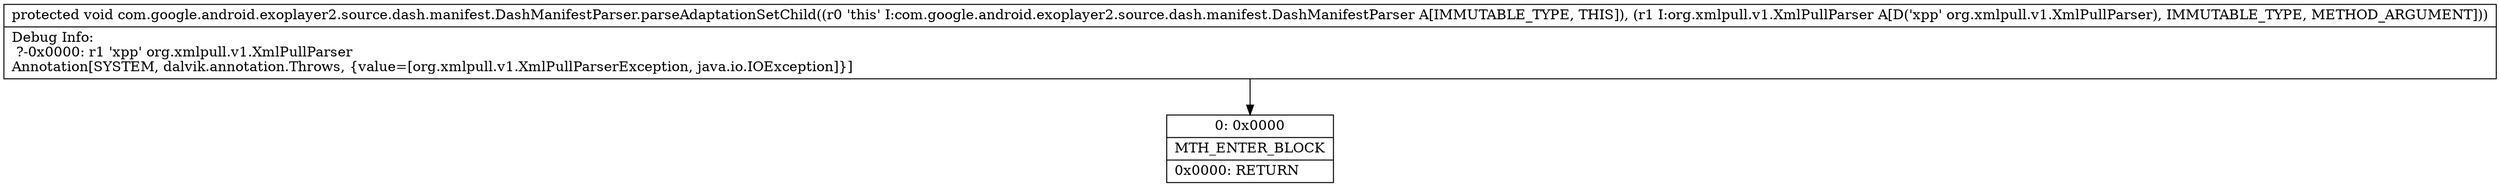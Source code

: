 digraph "CFG forcom.google.android.exoplayer2.source.dash.manifest.DashManifestParser.parseAdaptationSetChild(Lorg\/xmlpull\/v1\/XmlPullParser;)V" {
Node_0 [shape=record,label="{0\:\ 0x0000|MTH_ENTER_BLOCK\l|0x0000: RETURN   \l}"];
MethodNode[shape=record,label="{protected void com.google.android.exoplayer2.source.dash.manifest.DashManifestParser.parseAdaptationSetChild((r0 'this' I:com.google.android.exoplayer2.source.dash.manifest.DashManifestParser A[IMMUTABLE_TYPE, THIS]), (r1 I:org.xmlpull.v1.XmlPullParser A[D('xpp' org.xmlpull.v1.XmlPullParser), IMMUTABLE_TYPE, METHOD_ARGUMENT]))  | Debug Info:\l  ?\-0x0000: r1 'xpp' org.xmlpull.v1.XmlPullParser\lAnnotation[SYSTEM, dalvik.annotation.Throws, \{value=[org.xmlpull.v1.XmlPullParserException, java.io.IOException]\}]\l}"];
MethodNode -> Node_0;
}

